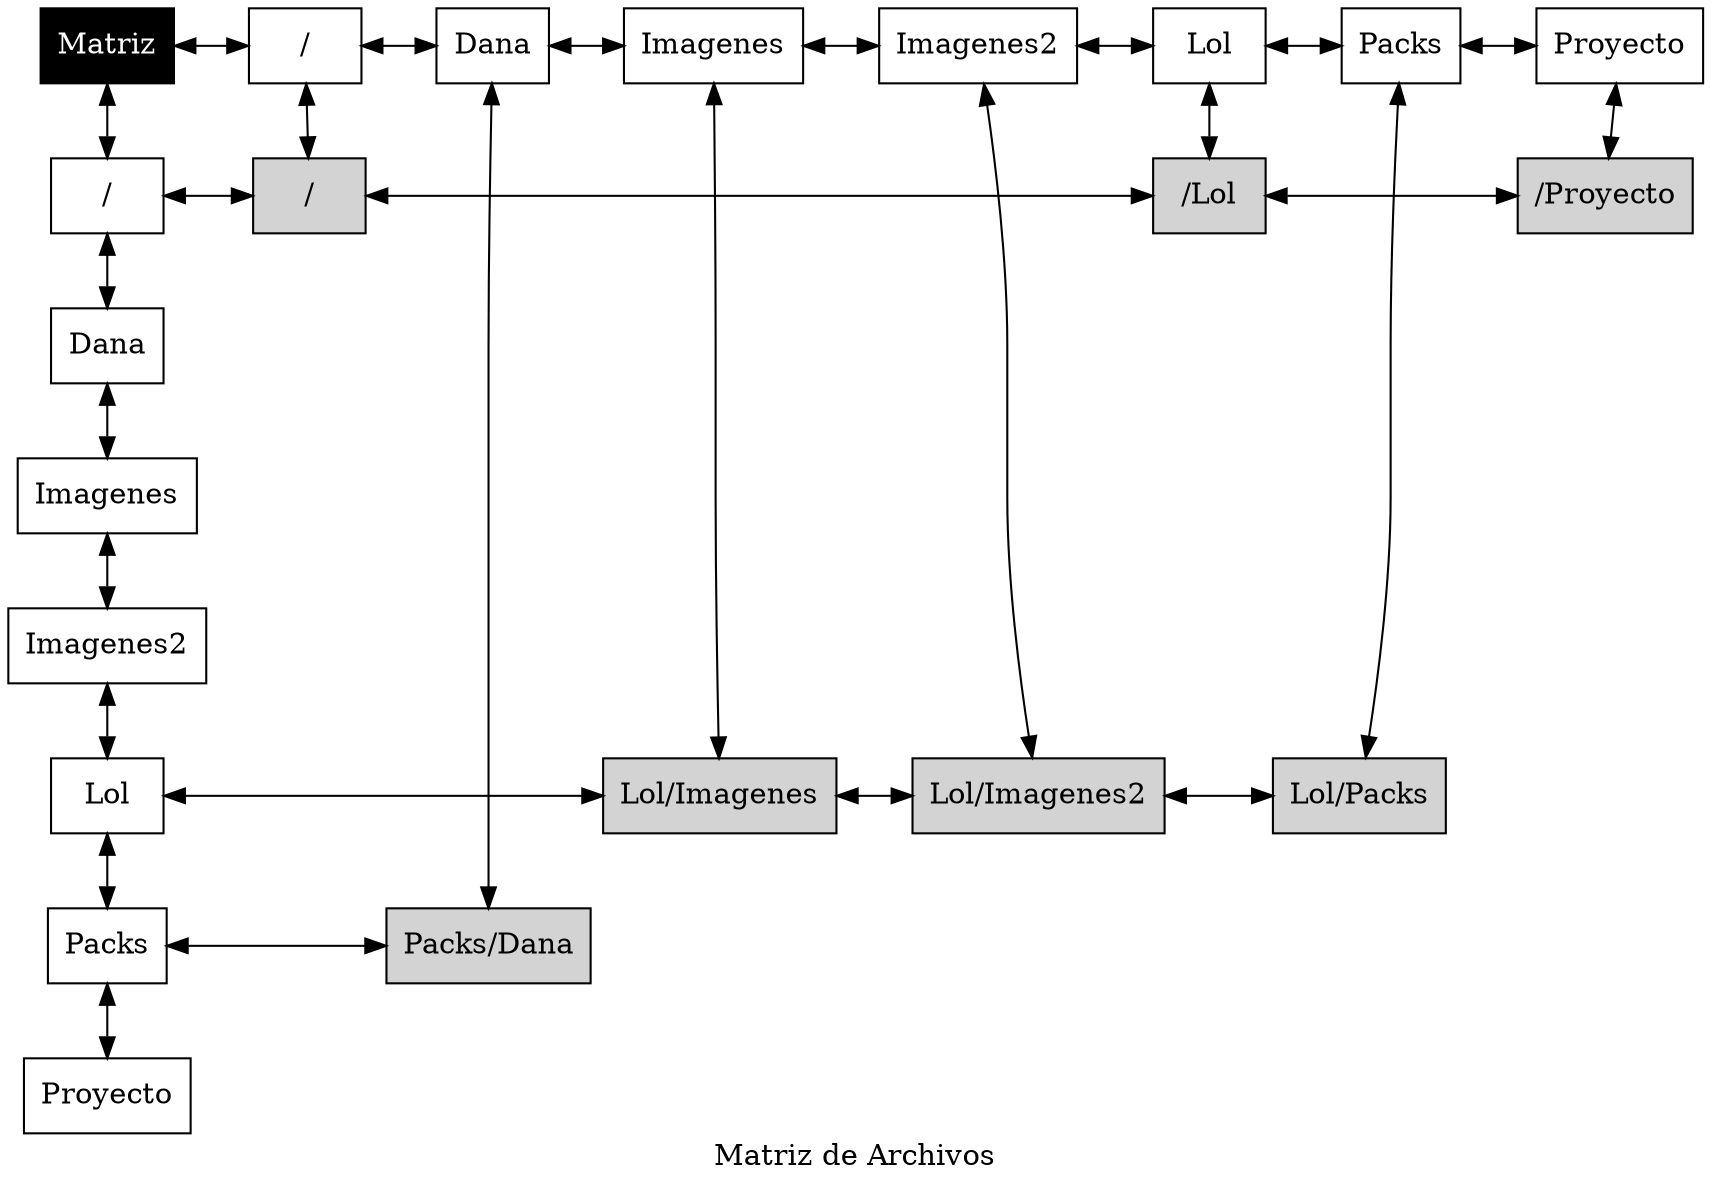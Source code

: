 digraph matriz {

	rankdir = TB;

	node[shape = rectangle];

	graph[nodesep = 0.5];

	0001000[label="Matriz", style="filled", fontcolor="white", color="black"];

	183264084[label="/", style="solid"];
	476402209[label="Dana", style="solid"];
	1490180672[label="Imagenes", style="solid"];
	460332449[label="Imagenes2", style="solid"];
	1919892312[label="Lol", style="solid"];
	1143839598[label="Packs", style="solid"];
	250075633[label="Proyecto", style="solid"];

	358699161[label="/", style="solid"];
	517938326[label="Dana", style="solid"];
	914424520[label="Imagenes", style="solid"];
	110718392[label="Imagenes2", style="solid"];
	425918570[label="Lol", style="solid"];
	2143192188[label="Packs", style="solid"];
	1100439041[label="Proyecto", style="solid"];

	204349222[label="/", style="filled"];
	231685785[label="/Lol", style="filled"];
	114935352[label="/Proyecto", style="filled"];
	2110121908[label="Lol/Imagenes", style="filled"];
	32374789[label="Lol/Imagenes2", style="filled"];
	1973538135[label="Lol/Packs", style="filled"];
	1023487453[label="Packs/Dana", style="filled"];

	0001000 -> 183264084[dir=both];
	183264084 -> 476402209[dir=both];
	476402209 -> 1490180672[dir=both];
	1490180672 -> 460332449[dir=both];
	460332449 -> 1919892312[dir=both];
	1919892312 -> 1143839598[dir=both];
	1143839598 -> 250075633[dir=both];

	0001000 -> 358699161[dir=both];
	358699161 -> 517938326[dir=both];
	517938326 -> 914424520[dir=both];
	914424520 -> 110718392[dir=both];
	110718392 -> 425918570[dir=both];
	425918570 -> 2143192188[dir=both];
	2143192188 -> 1100439041[dir=both];

	183264084 -> 204349222[dir=both];
	476402209 -> 1023487453[dir=both];
	1490180672 -> 2110121908[dir=both];
	460332449 -> 32374789[dir=both];
	1919892312 -> 231685785[dir=both];
	1143839598 -> 1973538135[dir=both];
	250075633 -> 114935352[dir=both];

	358699161 -> 204349222[constraint=false, dir=both];
	204349222 -> 231685785[contraint=false, dir=both];
	231685785 -> 114935352[contraint=false, dir=both];
	425918570 -> 2110121908[constraint=false, dir=both];
	2110121908 -> 32374789[contraint=false, dir=both];
	32374789 -> 1973538135[contraint=false, dir=both];
	2143192188 -> 1023487453[constraint=false, dir=both];
	{ rank=same; 0001000; 183264084; 476402209; 1490180672; 460332449; 1919892312; 1143839598; 250075633;  }
	{ rank=same; 358699161; 204349222; 231685785; 114935352; }
	{ rank=same; 517938326; }
	{ rank=same; 914424520; }
	{ rank=same; 110718392; }
	{ rank=same; 425918570; 2110121908; 32374789; 1973538135; }
	{ rank=same; 2143192188; 1023487453; }
	{ rank=same; 1100439041; }
	label = "Matriz de Archivos"}
